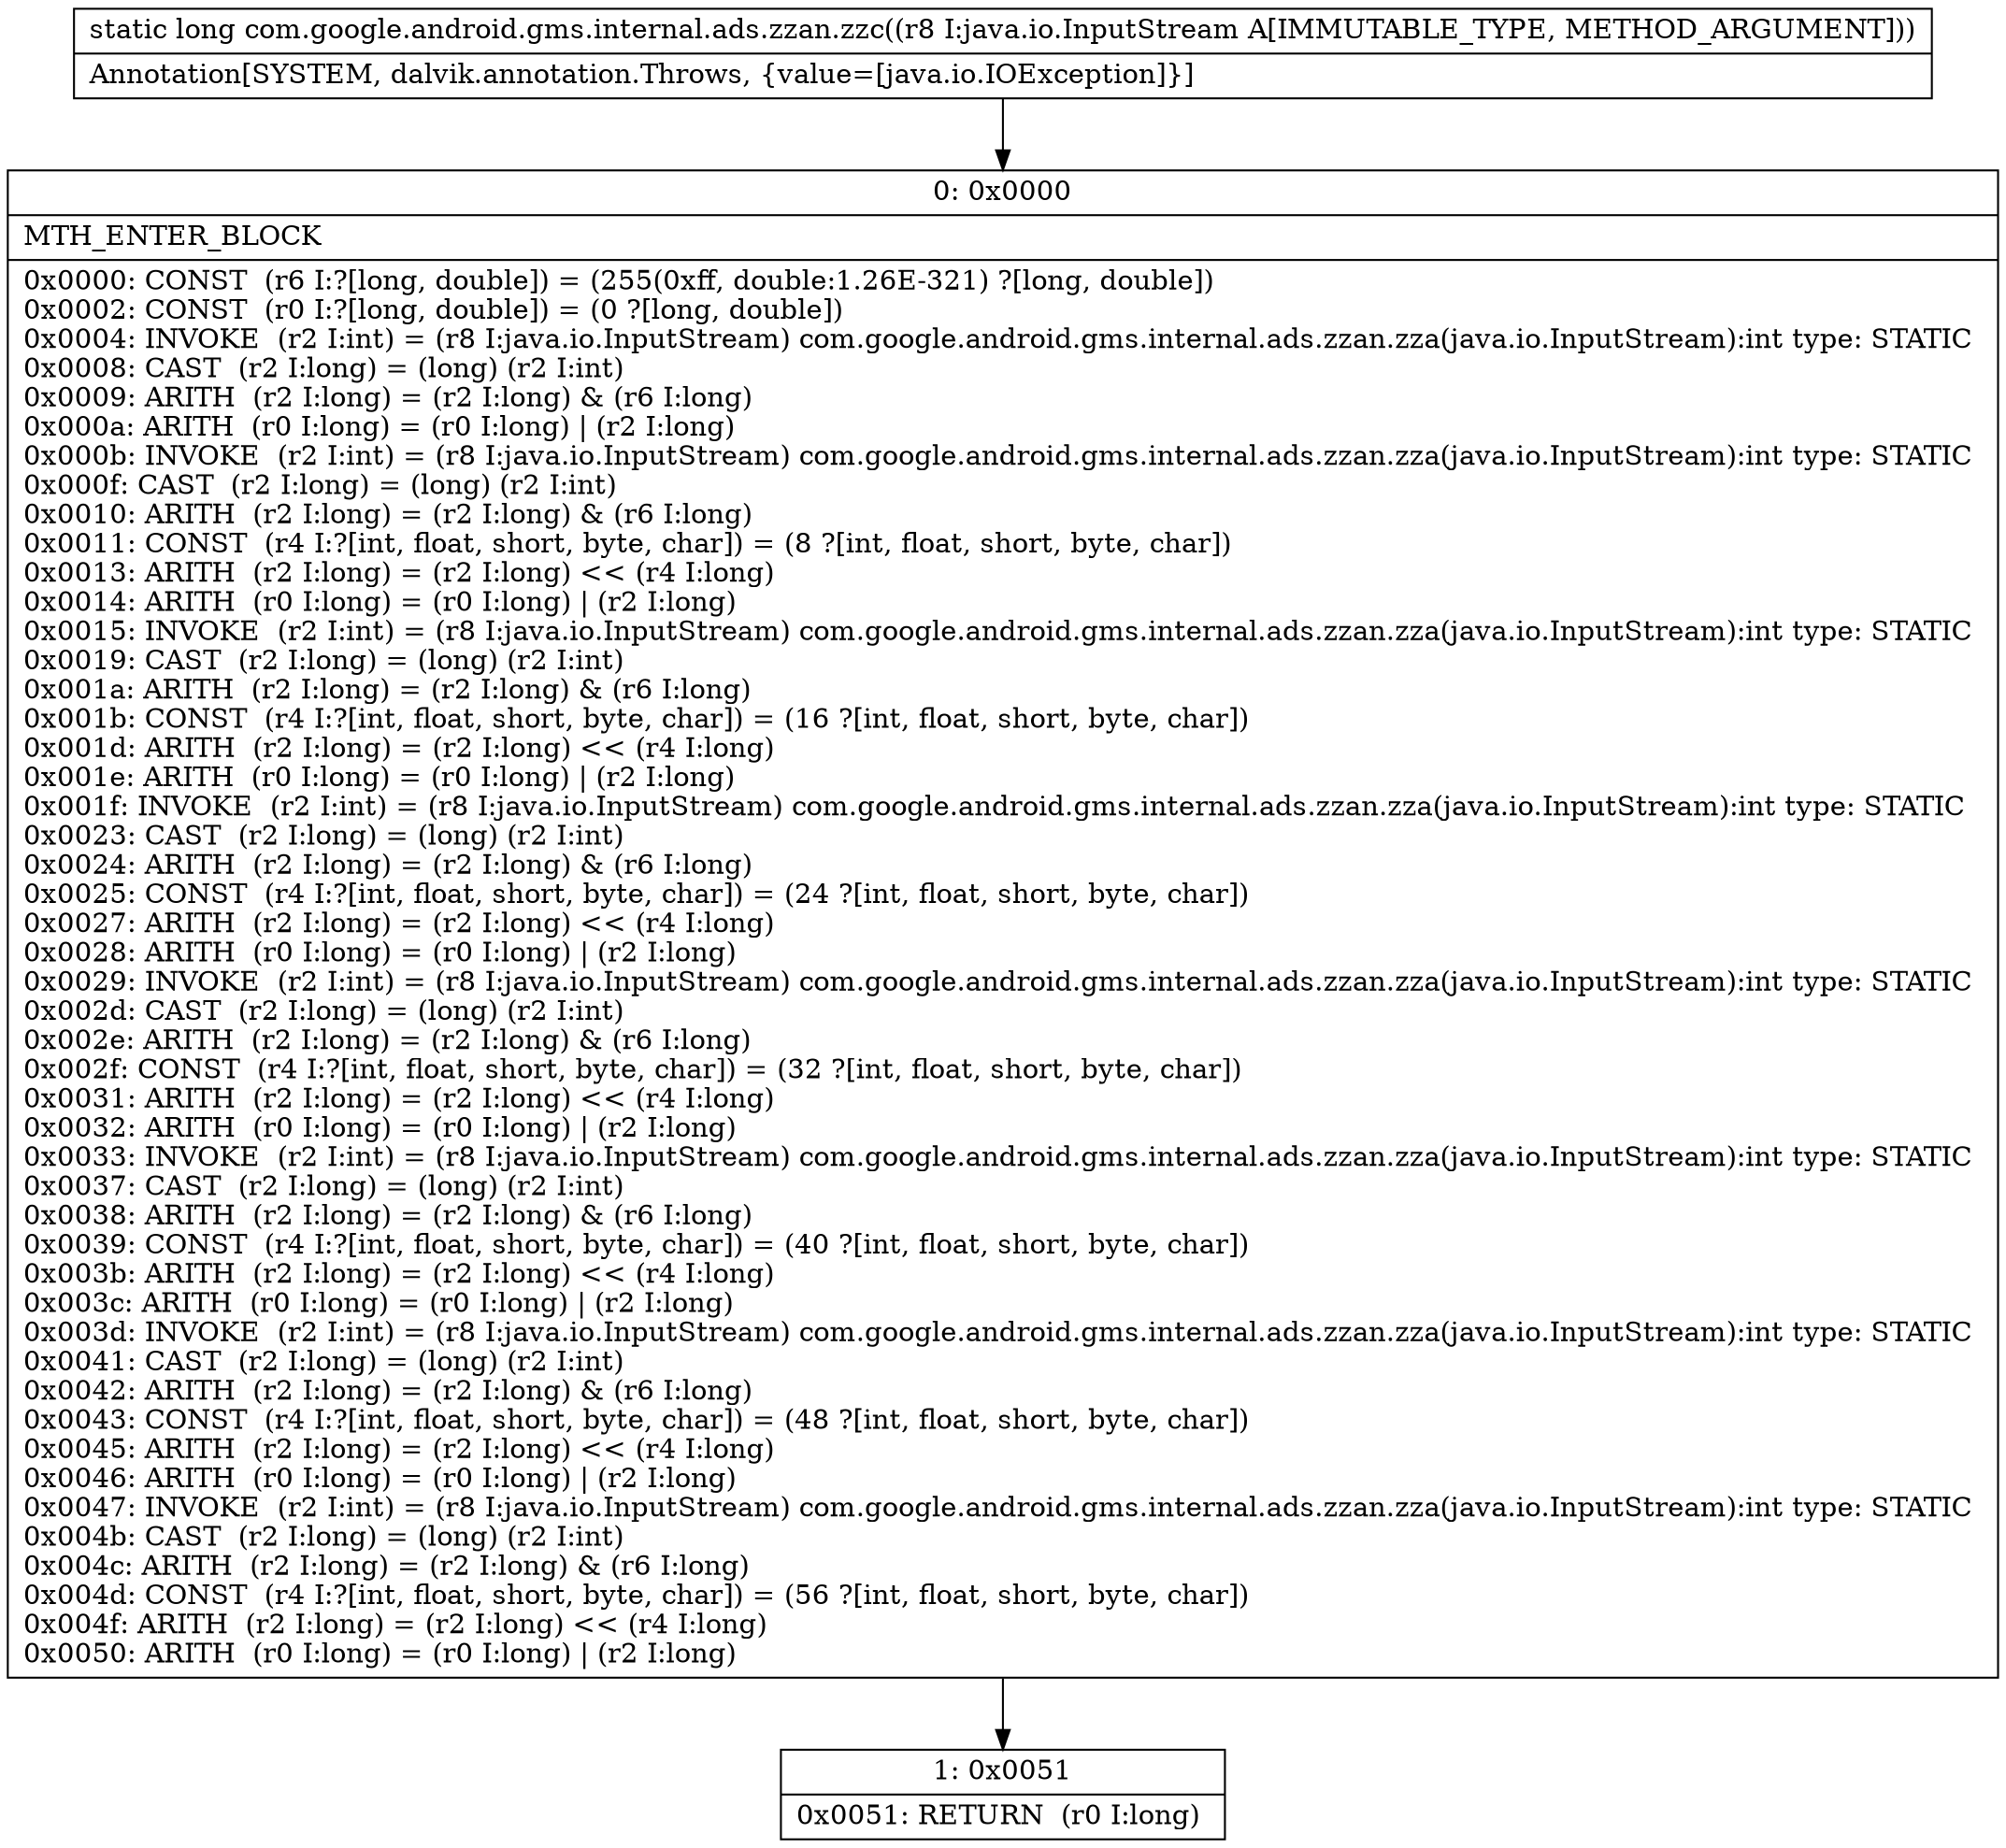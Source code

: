 digraph "CFG forcom.google.android.gms.internal.ads.zzan.zzc(Ljava\/io\/InputStream;)J" {
Node_0 [shape=record,label="{0\:\ 0x0000|MTH_ENTER_BLOCK\l|0x0000: CONST  (r6 I:?[long, double]) = (255(0xff, double:1.26E\-321) ?[long, double]) \l0x0002: CONST  (r0 I:?[long, double]) = (0 ?[long, double]) \l0x0004: INVOKE  (r2 I:int) = (r8 I:java.io.InputStream) com.google.android.gms.internal.ads.zzan.zza(java.io.InputStream):int type: STATIC \l0x0008: CAST  (r2 I:long) = (long) (r2 I:int) \l0x0009: ARITH  (r2 I:long) = (r2 I:long) & (r6 I:long) \l0x000a: ARITH  (r0 I:long) = (r0 I:long) \| (r2 I:long) \l0x000b: INVOKE  (r2 I:int) = (r8 I:java.io.InputStream) com.google.android.gms.internal.ads.zzan.zza(java.io.InputStream):int type: STATIC \l0x000f: CAST  (r2 I:long) = (long) (r2 I:int) \l0x0010: ARITH  (r2 I:long) = (r2 I:long) & (r6 I:long) \l0x0011: CONST  (r4 I:?[int, float, short, byte, char]) = (8 ?[int, float, short, byte, char]) \l0x0013: ARITH  (r2 I:long) = (r2 I:long) \<\< (r4 I:long) \l0x0014: ARITH  (r0 I:long) = (r0 I:long) \| (r2 I:long) \l0x0015: INVOKE  (r2 I:int) = (r8 I:java.io.InputStream) com.google.android.gms.internal.ads.zzan.zza(java.io.InputStream):int type: STATIC \l0x0019: CAST  (r2 I:long) = (long) (r2 I:int) \l0x001a: ARITH  (r2 I:long) = (r2 I:long) & (r6 I:long) \l0x001b: CONST  (r4 I:?[int, float, short, byte, char]) = (16 ?[int, float, short, byte, char]) \l0x001d: ARITH  (r2 I:long) = (r2 I:long) \<\< (r4 I:long) \l0x001e: ARITH  (r0 I:long) = (r0 I:long) \| (r2 I:long) \l0x001f: INVOKE  (r2 I:int) = (r8 I:java.io.InputStream) com.google.android.gms.internal.ads.zzan.zza(java.io.InputStream):int type: STATIC \l0x0023: CAST  (r2 I:long) = (long) (r2 I:int) \l0x0024: ARITH  (r2 I:long) = (r2 I:long) & (r6 I:long) \l0x0025: CONST  (r4 I:?[int, float, short, byte, char]) = (24 ?[int, float, short, byte, char]) \l0x0027: ARITH  (r2 I:long) = (r2 I:long) \<\< (r4 I:long) \l0x0028: ARITH  (r0 I:long) = (r0 I:long) \| (r2 I:long) \l0x0029: INVOKE  (r2 I:int) = (r8 I:java.io.InputStream) com.google.android.gms.internal.ads.zzan.zza(java.io.InputStream):int type: STATIC \l0x002d: CAST  (r2 I:long) = (long) (r2 I:int) \l0x002e: ARITH  (r2 I:long) = (r2 I:long) & (r6 I:long) \l0x002f: CONST  (r4 I:?[int, float, short, byte, char]) = (32 ?[int, float, short, byte, char]) \l0x0031: ARITH  (r2 I:long) = (r2 I:long) \<\< (r4 I:long) \l0x0032: ARITH  (r0 I:long) = (r0 I:long) \| (r2 I:long) \l0x0033: INVOKE  (r2 I:int) = (r8 I:java.io.InputStream) com.google.android.gms.internal.ads.zzan.zza(java.io.InputStream):int type: STATIC \l0x0037: CAST  (r2 I:long) = (long) (r2 I:int) \l0x0038: ARITH  (r2 I:long) = (r2 I:long) & (r6 I:long) \l0x0039: CONST  (r4 I:?[int, float, short, byte, char]) = (40 ?[int, float, short, byte, char]) \l0x003b: ARITH  (r2 I:long) = (r2 I:long) \<\< (r4 I:long) \l0x003c: ARITH  (r0 I:long) = (r0 I:long) \| (r2 I:long) \l0x003d: INVOKE  (r2 I:int) = (r8 I:java.io.InputStream) com.google.android.gms.internal.ads.zzan.zza(java.io.InputStream):int type: STATIC \l0x0041: CAST  (r2 I:long) = (long) (r2 I:int) \l0x0042: ARITH  (r2 I:long) = (r2 I:long) & (r6 I:long) \l0x0043: CONST  (r4 I:?[int, float, short, byte, char]) = (48 ?[int, float, short, byte, char]) \l0x0045: ARITH  (r2 I:long) = (r2 I:long) \<\< (r4 I:long) \l0x0046: ARITH  (r0 I:long) = (r0 I:long) \| (r2 I:long) \l0x0047: INVOKE  (r2 I:int) = (r8 I:java.io.InputStream) com.google.android.gms.internal.ads.zzan.zza(java.io.InputStream):int type: STATIC \l0x004b: CAST  (r2 I:long) = (long) (r2 I:int) \l0x004c: ARITH  (r2 I:long) = (r2 I:long) & (r6 I:long) \l0x004d: CONST  (r4 I:?[int, float, short, byte, char]) = (56 ?[int, float, short, byte, char]) \l0x004f: ARITH  (r2 I:long) = (r2 I:long) \<\< (r4 I:long) \l0x0050: ARITH  (r0 I:long) = (r0 I:long) \| (r2 I:long) \l}"];
Node_1 [shape=record,label="{1\:\ 0x0051|0x0051: RETURN  (r0 I:long) \l}"];
MethodNode[shape=record,label="{static long com.google.android.gms.internal.ads.zzan.zzc((r8 I:java.io.InputStream A[IMMUTABLE_TYPE, METHOD_ARGUMENT]))  | Annotation[SYSTEM, dalvik.annotation.Throws, \{value=[java.io.IOException]\}]\l}"];
MethodNode -> Node_0;
Node_0 -> Node_1;
}

